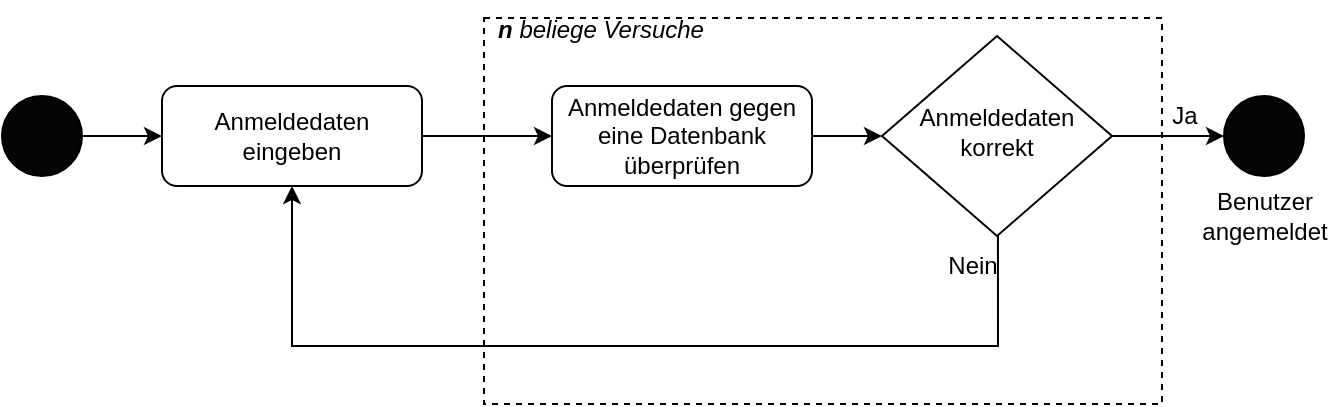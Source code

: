 <mxfile version="21.2.9" type="device">
  <diagram id="C5RBs43oDa-KdzZeNtuy" name="Page-1">
    <mxGraphModel dx="1434" dy="782" grid="1" gridSize="10" guides="1" tooltips="1" connect="1" arrows="1" fold="1" page="1" pageScale="1" pageWidth="827" pageHeight="1169" math="0" shadow="0">
      <root>
        <mxCell id="WIyWlLk6GJQsqaUBKTNV-0" />
        <mxCell id="WIyWlLk6GJQsqaUBKTNV-1" parent="WIyWlLk6GJQsqaUBKTNV-0" />
        <mxCell id="hF4yadosnlu50lzWg0tb-17" value="" style="rounded=0;whiteSpace=wrap;html=1;dashed=1;fillColor=none;" parent="WIyWlLk6GJQsqaUBKTNV-1" vertex="1">
          <mxGeometry x="311" y="58" width="339" height="193" as="geometry" />
        </mxCell>
        <mxCell id="hF4yadosnlu50lzWg0tb-21" style="edgeStyle=orthogonalEdgeStyle;rounded=0;orthogonalLoop=1;jettySize=auto;html=1;entryX=0;entryY=0.5;entryDx=0;entryDy=0;" parent="WIyWlLk6GJQsqaUBKTNV-1" source="WIyWlLk6GJQsqaUBKTNV-3" target="hF4yadosnlu50lzWg0tb-2" edge="1">
          <mxGeometry relative="1" as="geometry" />
        </mxCell>
        <mxCell id="WIyWlLk6GJQsqaUBKTNV-3" value="Anmeldedaten eingeben" style="rounded=1;whiteSpace=wrap;html=1;fontSize=12;glass=0;strokeWidth=1;shadow=0;" parent="WIyWlLk6GJQsqaUBKTNV-1" vertex="1">
          <mxGeometry x="150" y="92" width="130" height="50" as="geometry" />
        </mxCell>
        <mxCell id="hF4yadosnlu50lzWg0tb-8" style="edgeStyle=orthogonalEdgeStyle;rounded=0;orthogonalLoop=1;jettySize=auto;html=1;" parent="WIyWlLk6GJQsqaUBKTNV-1" source="WIyWlLk6GJQsqaUBKTNV-10" target="hF4yadosnlu50lzWg0tb-7" edge="1">
          <mxGeometry relative="1" as="geometry" />
        </mxCell>
        <mxCell id="hF4yadosnlu50lzWg0tb-26" style="edgeStyle=orthogonalEdgeStyle;rounded=0;orthogonalLoop=1;jettySize=auto;html=1;entryX=0.5;entryY=1;entryDx=0;entryDy=0;" parent="WIyWlLk6GJQsqaUBKTNV-1" edge="1" target="WIyWlLk6GJQsqaUBKTNV-3">
          <mxGeometry relative="1" as="geometry">
            <mxPoint x="567.966" y="164.856" as="sourcePoint" />
            <mxPoint x="473.0" y="222" as="targetPoint" />
            <Array as="points">
              <mxPoint x="568" y="222" />
              <mxPoint x="215" y="222" />
            </Array>
          </mxGeometry>
        </mxCell>
        <mxCell id="WIyWlLk6GJQsqaUBKTNV-10" value="Anmeldedaten korrekt" style="rhombus;whiteSpace=wrap;html=1;shadow=0;fontFamily=Helvetica;fontSize=12;align=center;strokeWidth=1;spacing=6;spacingTop=-4;" parent="WIyWlLk6GJQsqaUBKTNV-1" vertex="1">
          <mxGeometry x="510" y="67" width="115" height="100" as="geometry" />
        </mxCell>
        <mxCell id="hF4yadosnlu50lzWg0tb-4" style="edgeStyle=orthogonalEdgeStyle;rounded=0;orthogonalLoop=1;jettySize=auto;html=1;" parent="WIyWlLk6GJQsqaUBKTNV-1" source="hF4yadosnlu50lzWg0tb-0" target="WIyWlLk6GJQsqaUBKTNV-3" edge="1">
          <mxGeometry relative="1" as="geometry" />
        </mxCell>
        <mxCell id="hF4yadosnlu50lzWg0tb-0" value="" style="ellipse;whiteSpace=wrap;html=1;aspect=fixed;fillColor=#050505;" parent="WIyWlLk6GJQsqaUBKTNV-1" vertex="1">
          <mxGeometry x="70" y="97" width="40" height="40" as="geometry" />
        </mxCell>
        <mxCell id="hF4yadosnlu50lzWg0tb-12" style="edgeStyle=orthogonalEdgeStyle;rounded=0;orthogonalLoop=1;jettySize=auto;html=1;" parent="WIyWlLk6GJQsqaUBKTNV-1" source="hF4yadosnlu50lzWg0tb-2" target="WIyWlLk6GJQsqaUBKTNV-10" edge="1">
          <mxGeometry relative="1" as="geometry" />
        </mxCell>
        <mxCell id="hF4yadosnlu50lzWg0tb-2" value="Anmeldedaten gegen eine Datenbank überprüfen" style="rounded=1;whiteSpace=wrap;html=1;fontSize=12;glass=0;strokeWidth=1;shadow=0;" parent="WIyWlLk6GJQsqaUBKTNV-1" vertex="1">
          <mxGeometry x="345" y="92" width="130" height="50" as="geometry" />
        </mxCell>
        <mxCell id="hF4yadosnlu50lzWg0tb-7" value="" style="ellipse;whiteSpace=wrap;html=1;aspect=fixed;fillColor=#050505;" parent="WIyWlLk6GJQsqaUBKTNV-1" vertex="1">
          <mxGeometry x="681" y="97" width="40" height="40" as="geometry" />
        </mxCell>
        <mxCell id="hF4yadosnlu50lzWg0tb-10" value="Ja" style="text;html=1;align=center;verticalAlign=middle;resizable=0;points=[];autosize=1;strokeColor=none;fillColor=none;" parent="WIyWlLk6GJQsqaUBKTNV-1" vertex="1">
          <mxGeometry x="641" y="92" width="40" height="30" as="geometry" />
        </mxCell>
        <mxCell id="hF4yadosnlu50lzWg0tb-11" value="Benutzer angemeldet" style="text;html=1;strokeColor=none;fillColor=none;align=center;verticalAlign=middle;whiteSpace=wrap;rounded=0;" parent="WIyWlLk6GJQsqaUBKTNV-1" vertex="1">
          <mxGeometry x="663.5" y="142" width="75" height="30" as="geometry" />
        </mxCell>
        <mxCell id="hF4yadosnlu50lzWg0tb-16" value="Nein" style="text;html=1;align=center;verticalAlign=middle;resizable=0;points=[];autosize=1;strokeColor=none;fillColor=none;" parent="WIyWlLk6GJQsqaUBKTNV-1" vertex="1">
          <mxGeometry x="530" y="167" width="50" height="30" as="geometry" />
        </mxCell>
        <mxCell id="hF4yadosnlu50lzWg0tb-18" value="&lt;i&gt;&lt;b&gt;n &lt;/b&gt;beliege Versuche&lt;/i&gt;" style="text;html=1;strokeColor=none;fillColor=none;align=center;verticalAlign=middle;whiteSpace=wrap;rounded=0;" parent="WIyWlLk6GJQsqaUBKTNV-1" vertex="1">
          <mxGeometry x="307" y="49" width="125" height="30" as="geometry" />
        </mxCell>
      </root>
    </mxGraphModel>
  </diagram>
</mxfile>
